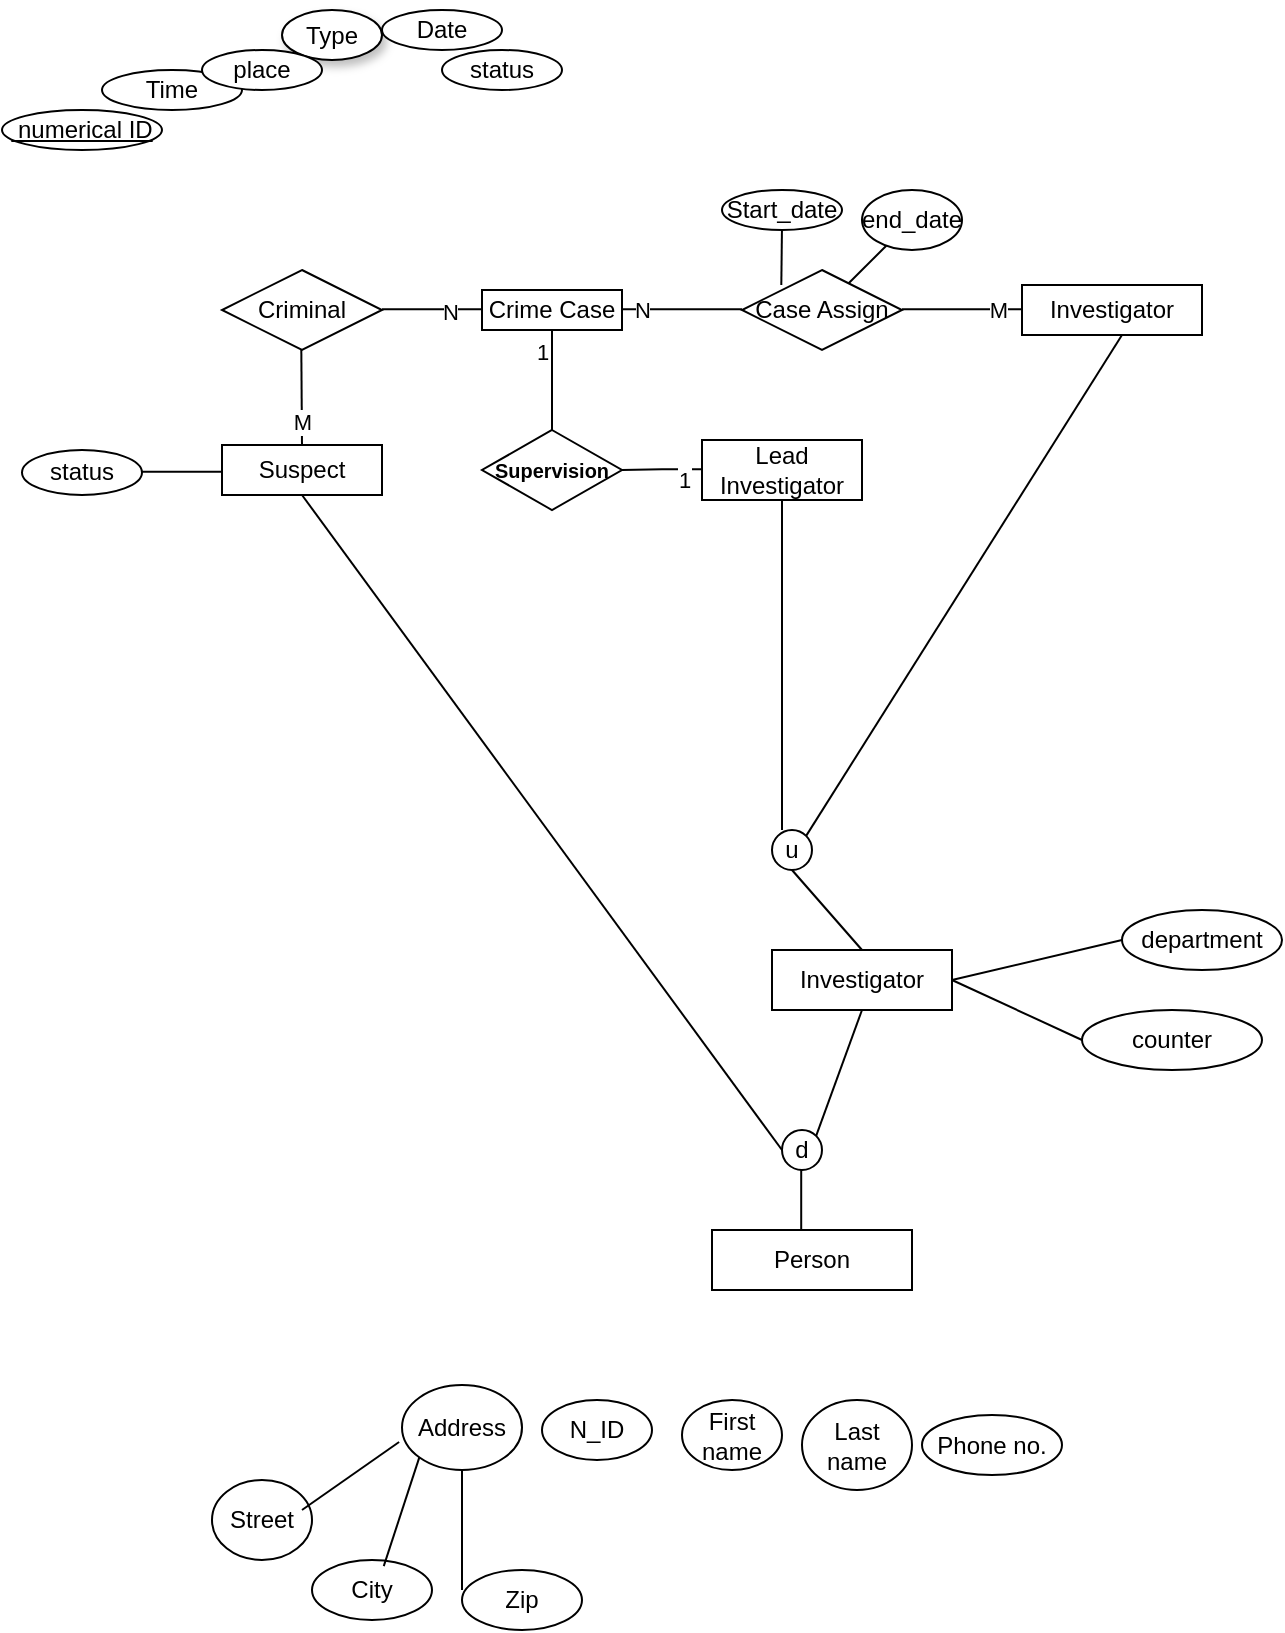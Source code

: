 <mxfile version="24.8.4">
  <diagram name="Page-1" id="ELp3p4uoedm_Qb6-fsym">
    <mxGraphModel dx="913" dy="454" grid="1" gridSize="10" guides="1" tooltips="1" connect="1" arrows="1" fold="1" page="1" pageScale="1" pageWidth="850" pageHeight="1100" math="0" shadow="0">
      <root>
        <mxCell id="0" />
        <mxCell id="1" parent="0" />
        <mxCell id="JEJnbbT7LQvql4IuYgOn-1" value="Crime Case" style="rounded=0;whiteSpace=wrap;html=1;" parent="1" vertex="1">
          <mxGeometry x="260" y="270" width="70" height="20" as="geometry" />
        </mxCell>
        <mxCell id="JEJnbbT7LQvql4IuYgOn-2" value="&lt;u&gt;&amp;nbsp;numerical ID&lt;/u&gt;" style="ellipse;whiteSpace=wrap;html=1;" parent="1" vertex="1">
          <mxGeometry x="20" y="180" width="80" height="20" as="geometry" />
        </mxCell>
        <mxCell id="JEJnbbT7LQvql4IuYgOn-4" style="edgeStyle=orthogonalEdgeStyle;rounded=0;orthogonalLoop=1;jettySize=auto;html=1;exitX=0.5;exitY=1;exitDx=0;exitDy=0;" parent="1" source="JEJnbbT7LQvql4IuYgOn-2" target="JEJnbbT7LQvql4IuYgOn-2" edge="1">
          <mxGeometry relative="1" as="geometry" />
        </mxCell>
        <mxCell id="JEJnbbT7LQvql4IuYgOn-5" value="Type" style="ellipse;whiteSpace=wrap;html=1;shadow=1;gradientColor=none;" parent="1" vertex="1">
          <mxGeometry x="160" y="130" width="50" height="25" as="geometry" />
        </mxCell>
        <mxCell id="JEJnbbT7LQvql4IuYgOn-7" value="Date" style="ellipse;whiteSpace=wrap;html=1;" parent="1" vertex="1">
          <mxGeometry x="210" y="130" width="60" height="20" as="geometry" />
        </mxCell>
        <mxCell id="JEJnbbT7LQvql4IuYgOn-8" value="Time" style="ellipse;whiteSpace=wrap;html=1;" parent="1" vertex="1">
          <mxGeometry x="70" y="160" width="70" height="20" as="geometry" />
        </mxCell>
        <mxCell id="JEJnbbT7LQvql4IuYgOn-9" value="status" style="ellipse;whiteSpace=wrap;html=1;" parent="1" vertex="1">
          <mxGeometry x="240" y="150" width="60" height="20" as="geometry" />
        </mxCell>
        <mxCell id="JEJnbbT7LQvql4IuYgOn-12" value="place" style="ellipse;whiteSpace=wrap;html=1;" parent="1" vertex="1">
          <mxGeometry x="120" y="150" width="60" height="20" as="geometry" />
        </mxCell>
        <mxCell id="JEJnbbT7LQvql4IuYgOn-14" value="&lt;h5&gt;Supervision&lt;/h5&gt;" style="rhombus;whiteSpace=wrap;html=1;" parent="1" vertex="1">
          <mxGeometry x="260" y="340" width="70" height="40" as="geometry" />
        </mxCell>
        <mxCell id="JEJnbbT7LQvql4IuYgOn-15" value="" style="endArrow=none;html=1;rounded=0;" parent="1" edge="1">
          <mxGeometry width="50" height="50" relative="1" as="geometry">
            <mxPoint x="295" y="340" as="sourcePoint" />
            <mxPoint x="295" y="290" as="targetPoint" />
            <Array as="points">
              <mxPoint x="294.66" y="340" />
              <mxPoint x="295" y="290" />
            </Array>
          </mxGeometry>
        </mxCell>
        <mxCell id="JEJnbbT7LQvql4IuYgOn-30" value="1" style="edgeLabel;html=1;align=center;verticalAlign=middle;resizable=0;points=[];" parent="JEJnbbT7LQvql4IuYgOn-15" connectable="0" vertex="1">
          <mxGeometry x="0.081" y="3" relative="1" as="geometry">
            <mxPoint x="-2" y="-13" as="offset" />
          </mxGeometry>
        </mxCell>
        <mxCell id="JEJnbbT7LQvql4IuYgOn-16" value="Lead Investigator" style="rounded=0;whiteSpace=wrap;html=1;" parent="1" vertex="1">
          <mxGeometry x="370" y="345" width="80" height="30" as="geometry" />
        </mxCell>
        <mxCell id="JEJnbbT7LQvql4IuYgOn-17" value="" style="endArrow=none;html=1;rounded=0;" parent="1" edge="1">
          <mxGeometry width="50" height="50" relative="1" as="geometry">
            <mxPoint x="330" y="360" as="sourcePoint" />
            <mxPoint x="370" y="359.66" as="targetPoint" />
            <Array as="points">
              <mxPoint x="350" y="359.66" />
            </Array>
          </mxGeometry>
        </mxCell>
        <mxCell id="JEJnbbT7LQvql4IuYgOn-29" value="1" style="edgeLabel;html=1;align=center;verticalAlign=middle;resizable=0;points=[];" parent="JEJnbbT7LQvql4IuYgOn-17" connectable="0" vertex="1">
          <mxGeometry x="-0.286" relative="1" as="geometry">
            <mxPoint x="16" y="5" as="offset" />
          </mxGeometry>
        </mxCell>
        <mxCell id="JEJnbbT7LQvql4IuYgOn-23" value="Case Assign" style="rhombus;whiteSpace=wrap;html=1;" parent="1" vertex="1">
          <mxGeometry x="390" y="260" width="80" height="40" as="geometry" />
        </mxCell>
        <mxCell id="JEJnbbT7LQvql4IuYgOn-26" value="" style="endArrow=none;html=1;rounded=0;" parent="1" edge="1">
          <mxGeometry width="50" height="50" relative="1" as="geometry">
            <mxPoint x="330" y="279.66" as="sourcePoint" />
            <mxPoint x="390" y="279.66" as="targetPoint" />
          </mxGeometry>
        </mxCell>
        <mxCell id="JEJnbbT7LQvql4IuYgOn-33" value="N" style="edgeLabel;html=1;align=center;verticalAlign=middle;resizable=0;points=[];" parent="JEJnbbT7LQvql4IuYgOn-26" connectable="0" vertex="1">
          <mxGeometry x="-0.8" relative="1" as="geometry">
            <mxPoint x="4" as="offset" />
          </mxGeometry>
        </mxCell>
        <mxCell id="JEJnbbT7LQvql4IuYgOn-27" value="Investigator" style="rounded=0;whiteSpace=wrap;html=1;" parent="1" vertex="1">
          <mxGeometry x="530" y="267.5" width="90" height="25" as="geometry" />
        </mxCell>
        <mxCell id="JEJnbbT7LQvql4IuYgOn-28" value="" style="endArrow=none;html=1;rounded=0;" parent="1" edge="1">
          <mxGeometry width="50" height="50" relative="1" as="geometry">
            <mxPoint x="470" y="279.66" as="sourcePoint" />
            <mxPoint x="530" y="279.66" as="targetPoint" />
          </mxGeometry>
        </mxCell>
        <mxCell id="JEJnbbT7LQvql4IuYgOn-32" value="M" style="edgeLabel;html=1;align=center;verticalAlign=middle;resizable=0;points=[];" parent="JEJnbbT7LQvql4IuYgOn-28" connectable="0" vertex="1">
          <mxGeometry x="0.602" relative="1" as="geometry">
            <mxPoint as="offset" />
          </mxGeometry>
        </mxCell>
        <mxCell id="JEJnbbT7LQvql4IuYgOn-34" value="" style="endArrow=none;html=1;rounded=0;" parent="1" edge="1">
          <mxGeometry width="50" height="50" relative="1" as="geometry">
            <mxPoint x="409.66" y="267.5" as="sourcePoint" />
            <mxPoint x="410" y="237.5" as="targetPoint" />
          </mxGeometry>
        </mxCell>
        <mxCell id="JEJnbbT7LQvql4IuYgOn-36" value="Start_date" style="ellipse;whiteSpace=wrap;html=1;" parent="1" vertex="1">
          <mxGeometry x="380" y="220" width="60" height="20" as="geometry" />
        </mxCell>
        <mxCell id="JEJnbbT7LQvql4IuYgOn-37" value="" style="endArrow=none;html=1;rounded=0;" parent="1" source="JEJnbbT7LQvql4IuYgOn-23" target="JEJnbbT7LQvql4IuYgOn-38" edge="1">
          <mxGeometry width="50" height="50" relative="1" as="geometry">
            <mxPoint x="450" y="255" as="sourcePoint" />
            <mxPoint x="460" y="250" as="targetPoint" />
          </mxGeometry>
        </mxCell>
        <mxCell id="JEJnbbT7LQvql4IuYgOn-38" value="end_date" style="ellipse;whiteSpace=wrap;html=1;" parent="1" vertex="1">
          <mxGeometry x="450" y="220" width="50" height="30" as="geometry" />
        </mxCell>
        <mxCell id="JEJnbbT7LQvql4IuYgOn-39" value="Criminal" style="rhombus;whiteSpace=wrap;html=1;horizontal=1;verticalAlign=middle;" parent="1" vertex="1">
          <mxGeometry x="130" y="260" width="80" height="40" as="geometry" />
        </mxCell>
        <mxCell id="JEJnbbT7LQvql4IuYgOn-40" value="" style="endArrow=none;html=1;rounded=0;" parent="1" edge="1">
          <mxGeometry width="50" height="50" relative="1" as="geometry">
            <mxPoint x="210" y="279.66" as="sourcePoint" />
            <mxPoint x="260" y="279.66" as="targetPoint" />
          </mxGeometry>
        </mxCell>
        <mxCell id="JEJnbbT7LQvql4IuYgOn-43" value="N" style="edgeLabel;html=1;align=center;verticalAlign=middle;resizable=0;points=[];" parent="JEJnbbT7LQvql4IuYgOn-40" connectable="0" vertex="1">
          <mxGeometry x="0.349" y="-1" relative="1" as="geometry">
            <mxPoint as="offset" />
          </mxGeometry>
        </mxCell>
        <mxCell id="JEJnbbT7LQvql4IuYgOn-41" value="Suspect" style="rounded=0;whiteSpace=wrap;html=1;" parent="1" vertex="1">
          <mxGeometry x="130" y="347.5" width="80" height="25" as="geometry" />
        </mxCell>
        <mxCell id="JEJnbbT7LQvql4IuYgOn-42" value="" style="endArrow=none;html=1;rounded=0;exitX=0.5;exitY=0;exitDx=0;exitDy=0;" parent="1" source="JEJnbbT7LQvql4IuYgOn-41" edge="1">
          <mxGeometry width="50" height="50" relative="1" as="geometry">
            <mxPoint x="169.66" y="340" as="sourcePoint" />
            <mxPoint x="169.66" y="300" as="targetPoint" />
          </mxGeometry>
        </mxCell>
        <mxCell id="JEJnbbT7LQvql4IuYgOn-44" value="M" style="edgeLabel;html=1;align=center;verticalAlign=middle;resizable=0;points=[];" parent="JEJnbbT7LQvql4IuYgOn-42" connectable="0" vertex="1">
          <mxGeometry x="-0.511" y="-2" relative="1" as="geometry">
            <mxPoint x="-2" as="offset" />
          </mxGeometry>
        </mxCell>
        <mxCell id="JEJnbbT7LQvql4IuYgOn-45" value="&amp;nbsp;status&amp;nbsp;" style="ellipse;whiteSpace=wrap;html=1;" parent="1" vertex="1">
          <mxGeometry x="30" y="350" width="60" height="22.5" as="geometry" />
        </mxCell>
        <mxCell id="JEJnbbT7LQvql4IuYgOn-46" value="" style="endArrow=none;html=1;rounded=0;" parent="1" edge="1">
          <mxGeometry width="50" height="50" relative="1" as="geometry">
            <mxPoint x="90" y="360.91" as="sourcePoint" />
            <mxPoint x="130" y="360.91" as="targetPoint" />
            <Array as="points">
              <mxPoint x="120" y="360.91" />
            </Array>
          </mxGeometry>
        </mxCell>
        <mxCell id="JEJnbbT7LQvql4IuYgOn-48" value="Person" style="rounded=0;whiteSpace=wrap;html=1;" parent="1" vertex="1">
          <mxGeometry x="375" y="740" width="100" height="30" as="geometry" />
        </mxCell>
        <mxCell id="JEJnbbT7LQvql4IuYgOn-49" value="" style="endArrow=none;html=1;rounded=0;entryX=0.5;entryY=1;entryDx=0;entryDy=0;" parent="1" target="JEJnbbT7LQvql4IuYgOn-41" edge="1">
          <mxGeometry width="50" height="50" relative="1" as="geometry">
            <mxPoint x="410" y="700" as="sourcePoint" />
            <mxPoint x="170" y="380" as="targetPoint" />
          </mxGeometry>
        </mxCell>
        <mxCell id="JEJnbbT7LQvql4IuYgOn-50" value="" style="endArrow=none;html=1;rounded=0;entryX=0.5;entryY=1;entryDx=0;entryDy=0;" parent="1" target="JEJnbbT7LQvql4IuYgOn-16" edge="1">
          <mxGeometry width="50" height="50" relative="1" as="geometry">
            <mxPoint x="410" y="540" as="sourcePoint" />
            <mxPoint x="430" y="490" as="targetPoint" />
          </mxGeometry>
        </mxCell>
        <mxCell id="JEJnbbT7LQvql4IuYgOn-51" value="" style="endArrow=none;html=1;rounded=0;exitX=1;exitY=0;exitDx=0;exitDy=0;" parent="1" source="JEJnbbT7LQvql4IuYgOn-65" edge="1">
          <mxGeometry width="50" height="50" relative="1" as="geometry">
            <mxPoint x="427" y="540" as="sourcePoint" />
            <mxPoint x="580" y="292.5" as="targetPoint" />
          </mxGeometry>
        </mxCell>
        <mxCell id="JEJnbbT7LQvql4IuYgOn-52" value="d" style="ellipse;whiteSpace=wrap;html=1;aspect=fixed;" parent="1" vertex="1">
          <mxGeometry x="410" y="690" width="20" height="20" as="geometry" />
        </mxCell>
        <mxCell id="JEJnbbT7LQvql4IuYgOn-53" value="" style="endArrow=none;html=1;rounded=0;" parent="1" edge="1">
          <mxGeometry width="50" height="50" relative="1" as="geometry">
            <mxPoint x="419.6" y="740" as="sourcePoint" />
            <mxPoint x="419.6" y="710" as="targetPoint" />
            <Array as="points">
              <mxPoint x="419.6" y="730" />
            </Array>
          </mxGeometry>
        </mxCell>
        <mxCell id="JEJnbbT7LQvql4IuYgOn-54" value="N_ID" style="ellipse;whiteSpace=wrap;html=1;" parent="1" vertex="1">
          <mxGeometry x="290" y="825" width="55" height="30" as="geometry" />
        </mxCell>
        <mxCell id="JEJnbbT7LQvql4IuYgOn-55" value="First name" style="ellipse;whiteSpace=wrap;html=1;" parent="1" vertex="1">
          <mxGeometry x="360" y="825" width="50" height="35" as="geometry" />
        </mxCell>
        <mxCell id="JEJnbbT7LQvql4IuYgOn-56" value="Last name" style="ellipse;whiteSpace=wrap;html=1;" parent="1" vertex="1">
          <mxGeometry x="420" y="825" width="55" height="45" as="geometry" />
        </mxCell>
        <mxCell id="JEJnbbT7LQvql4IuYgOn-57" value="Phone no." style="ellipse;whiteSpace=wrap;html=1;" parent="1" vertex="1">
          <mxGeometry x="480" y="832.5" width="70" height="30" as="geometry" />
        </mxCell>
        <mxCell id="JEJnbbT7LQvql4IuYgOn-58" value="Address" style="ellipse;whiteSpace=wrap;html=1;" parent="1" vertex="1">
          <mxGeometry x="220" y="817.5" width="60" height="42.5" as="geometry" />
        </mxCell>
        <mxCell id="JEJnbbT7LQvql4IuYgOn-59" value="Street" style="ellipse;whiteSpace=wrap;html=1;" parent="1" vertex="1">
          <mxGeometry x="125" y="865" width="50" height="40" as="geometry" />
        </mxCell>
        <mxCell id="JEJnbbT7LQvql4IuYgOn-60" value="City" style="ellipse;whiteSpace=wrap;html=1;" parent="1" vertex="1">
          <mxGeometry x="175" y="905" width="60" height="30" as="geometry" />
        </mxCell>
        <mxCell id="JEJnbbT7LQvql4IuYgOn-61" value="Zip" style="ellipse;whiteSpace=wrap;html=1;" parent="1" vertex="1">
          <mxGeometry x="250" y="910" width="60" height="30" as="geometry" />
        </mxCell>
        <mxCell id="JEJnbbT7LQvql4IuYgOn-62" value="" style="endArrow=none;html=1;rounded=0;entryX=-0.024;entryY=0.671;entryDx=0;entryDy=0;entryPerimeter=0;" parent="1" target="JEJnbbT7LQvql4IuYgOn-58" edge="1">
          <mxGeometry width="50" height="50" relative="1" as="geometry">
            <mxPoint x="170" y="880" as="sourcePoint" />
            <mxPoint x="220" y="830" as="targetPoint" />
          </mxGeometry>
        </mxCell>
        <mxCell id="JEJnbbT7LQvql4IuYgOn-63" value="" style="endArrow=none;html=1;rounded=0;entryX=0;entryY=1;entryDx=0;entryDy=0;exitX=0.598;exitY=0.103;exitDx=0;exitDy=0;exitPerimeter=0;" parent="1" source="JEJnbbT7LQvql4IuYgOn-60" target="JEJnbbT7LQvql4IuYgOn-58" edge="1">
          <mxGeometry width="50" height="50" relative="1" as="geometry">
            <mxPoint x="210" y="900" as="sourcePoint" />
            <mxPoint x="240" y="860" as="targetPoint" />
          </mxGeometry>
        </mxCell>
        <mxCell id="JEJnbbT7LQvql4IuYgOn-64" value="" style="endArrow=none;html=1;rounded=0;entryX=0.5;entryY=1;entryDx=0;entryDy=0;" parent="1" target="JEJnbbT7LQvql4IuYgOn-58" edge="1">
          <mxGeometry width="50" height="50" relative="1" as="geometry">
            <mxPoint x="250" y="920" as="sourcePoint" />
            <mxPoint x="300" y="870" as="targetPoint" />
          </mxGeometry>
        </mxCell>
        <mxCell id="JEJnbbT7LQvql4IuYgOn-65" value="u" style="ellipse;whiteSpace=wrap;html=1;aspect=fixed;" parent="1" vertex="1">
          <mxGeometry x="405" y="540" width="20" height="20" as="geometry" />
        </mxCell>
        <mxCell id="JEJnbbT7LQvql4IuYgOn-67" value="Investigator" style="rounded=0;whiteSpace=wrap;html=1;" parent="1" vertex="1">
          <mxGeometry x="405" y="600" width="90" height="30" as="geometry" />
        </mxCell>
        <mxCell id="JEJnbbT7LQvql4IuYgOn-68" value="" style="endArrow=none;html=1;rounded=0;exitX=0.5;exitY=0;exitDx=0;exitDy=0;" parent="1" source="JEJnbbT7LQvql4IuYgOn-67" edge="1">
          <mxGeometry width="50" height="50" relative="1" as="geometry">
            <mxPoint x="445" y="590" as="sourcePoint" />
            <mxPoint x="415" y="560" as="targetPoint" />
          </mxGeometry>
        </mxCell>
        <mxCell id="JEJnbbT7LQvql4IuYgOn-69" value="" style="endArrow=none;html=1;rounded=0;exitX=1;exitY=0;exitDx=0;exitDy=0;" parent="1" source="JEJnbbT7LQvql4IuYgOn-52" edge="1">
          <mxGeometry width="50" height="50" relative="1" as="geometry">
            <mxPoint x="430" y="670" as="sourcePoint" />
            <mxPoint x="450" y="630" as="targetPoint" />
          </mxGeometry>
        </mxCell>
        <mxCell id="JEJnbbT7LQvql4IuYgOn-70" value="department" style="ellipse;whiteSpace=wrap;html=1;" parent="1" vertex="1">
          <mxGeometry x="580" y="580" width="80" height="30" as="geometry" />
        </mxCell>
        <mxCell id="JEJnbbT7LQvql4IuYgOn-71" value="counter" style="ellipse;whiteSpace=wrap;html=1;" parent="1" vertex="1">
          <mxGeometry x="560" y="630" width="90" height="30" as="geometry" />
        </mxCell>
        <mxCell id="JEJnbbT7LQvql4IuYgOn-72" value="" style="endArrow=none;html=1;rounded=0;exitX=1;exitY=0.5;exitDx=0;exitDy=0;entryX=0;entryY=0.5;entryDx=0;entryDy=0;" parent="1" source="JEJnbbT7LQvql4IuYgOn-67" target="JEJnbbT7LQvql4IuYgOn-70" edge="1">
          <mxGeometry width="50" height="50" relative="1" as="geometry">
            <mxPoint x="500" y="680" as="sourcePoint" />
            <mxPoint x="550" y="630" as="targetPoint" />
          </mxGeometry>
        </mxCell>
        <mxCell id="JEJnbbT7LQvql4IuYgOn-73" value="" style="endArrow=none;html=1;rounded=0;exitX=1;exitY=0.5;exitDx=0;exitDy=0;entryX=0;entryY=0.5;entryDx=0;entryDy=0;" parent="1" source="JEJnbbT7LQvql4IuYgOn-67" target="JEJnbbT7LQvql4IuYgOn-71" edge="1">
          <mxGeometry width="50" height="50" relative="1" as="geometry">
            <mxPoint x="490" y="700" as="sourcePoint" />
            <mxPoint x="540" y="650" as="targetPoint" />
          </mxGeometry>
        </mxCell>
      </root>
    </mxGraphModel>
  </diagram>
</mxfile>
